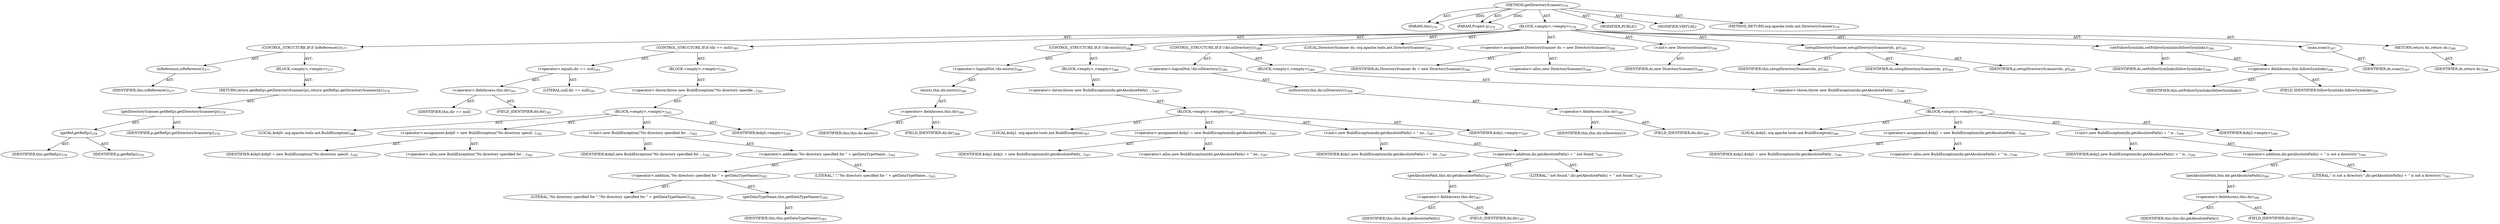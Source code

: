 digraph "getDirectoryScanner" {  
"111669149716" [label = <(METHOD,getDirectoryScanner)<SUB>376</SUB>> ]
"115964117010" [label = <(PARAM,this)<SUB>376</SUB>> ]
"115964117054" [label = <(PARAM,Project p)<SUB>376</SUB>> ]
"25769803820" [label = <(BLOCK,&lt;empty&gt;,&lt;empty&gt;)<SUB>376</SUB>> ]
"47244640280" [label = <(CONTROL_STRUCTURE,IF,if (isReference()))<SUB>377</SUB>> ]
"30064771268" [label = <(isReference,isReference())<SUB>377</SUB>> ]
"68719476782" [label = <(IDENTIFIER,this,isReference())<SUB>377</SUB>> ]
"25769803821" [label = <(BLOCK,&lt;empty&gt;,&lt;empty&gt;)<SUB>377</SUB>> ]
"146028888076" [label = <(RETURN,return getRef(p).getDirectoryScanner(p);,return getRef(p).getDirectoryScanner(p);)<SUB>378</SUB>> ]
"30064771269" [label = <(getDirectoryScanner,getRef(p).getDirectoryScanner(p))<SUB>378</SUB>> ]
"30064771270" [label = <(getRef,getRef(p))<SUB>378</SUB>> ]
"68719476783" [label = <(IDENTIFIER,this,getRef(p))<SUB>378</SUB>> ]
"68719476934" [label = <(IDENTIFIER,p,getRef(p))<SUB>378</SUB>> ]
"68719476935" [label = <(IDENTIFIER,p,getRef(p).getDirectoryScanner(p))<SUB>378</SUB>> ]
"47244640281" [label = <(CONTROL_STRUCTURE,IF,if (dir == null))<SUB>381</SUB>> ]
"30064771271" [label = <(&lt;operator&gt;.equals,dir == null)<SUB>381</SUB>> ]
"30064771272" [label = <(&lt;operator&gt;.fieldAccess,this.dir)<SUB>381</SUB>> ]
"68719476936" [label = <(IDENTIFIER,this,dir == null)> ]
"55834574899" [label = <(FIELD_IDENTIFIER,dir,dir)<SUB>381</SUB>> ]
"90194313227" [label = <(LITERAL,null,dir == null)<SUB>381</SUB>> ]
"25769803822" [label = <(BLOCK,&lt;empty&gt;,&lt;empty&gt;)<SUB>381</SUB>> ]
"30064771273" [label = <(&lt;operator&gt;.throw,throw new BuildException(&quot;No directory specifie...)<SUB>382</SUB>> ]
"25769803823" [label = <(BLOCK,&lt;empty&gt;,&lt;empty&gt;)<SUB>382</SUB>> ]
"94489280521" [label = <(LOCAL,$obj0: org.apache.tools.ant.BuildException)<SUB>382</SUB>> ]
"30064771274" [label = <(&lt;operator&gt;.assignment,$obj0 = new BuildException(&quot;No directory specif...)<SUB>382</SUB>> ]
"68719476937" [label = <(IDENTIFIER,$obj0,$obj0 = new BuildException(&quot;No directory specif...)<SUB>382</SUB>> ]
"30064771275" [label = <(&lt;operator&gt;.alloc,new BuildException(&quot;No directory specified for ...)<SUB>382</SUB>> ]
"30064771276" [label = <(&lt;init&gt;,new BuildException(&quot;No directory specified for ...)<SUB>382</SUB>> ]
"68719476938" [label = <(IDENTIFIER,$obj0,new BuildException(&quot;No directory specified for ...)<SUB>382</SUB>> ]
"30064771277" [label = <(&lt;operator&gt;.addition,&quot;No directory specified for &quot; + getDataTypeName...)<SUB>382</SUB>> ]
"30064771278" [label = <(&lt;operator&gt;.addition,&quot;No directory specified for &quot; + getDataTypeName())<SUB>382</SUB>> ]
"90194313228" [label = <(LITERAL,&quot;No directory specified for &quot;,&quot;No directory specified for &quot; + getDataTypeName())<SUB>382</SUB>> ]
"30064771279" [label = <(getDataTypeName,this.getDataTypeName())<SUB>383</SUB>> ]
"68719476784" [label = <(IDENTIFIER,this,this.getDataTypeName())<SUB>383</SUB>> ]
"90194313229" [label = <(LITERAL,&quot;.&quot;,&quot;No directory specified for &quot; + getDataTypeName...)<SUB>383</SUB>> ]
"68719476939" [label = <(IDENTIFIER,$obj0,&lt;empty&gt;)<SUB>382</SUB>> ]
"47244640282" [label = <(CONTROL_STRUCTURE,IF,if (!dir.exists()))<SUB>386</SUB>> ]
"30064771280" [label = <(&lt;operator&gt;.logicalNot,!dir.exists())<SUB>386</SUB>> ]
"30064771281" [label = <(exists,this.dir.exists())<SUB>386</SUB>> ]
"30064771282" [label = <(&lt;operator&gt;.fieldAccess,this.dir)<SUB>386</SUB>> ]
"68719476940" [label = <(IDENTIFIER,this,this.dir.exists())> ]
"55834574900" [label = <(FIELD_IDENTIFIER,dir,dir)<SUB>386</SUB>> ]
"25769803824" [label = <(BLOCK,&lt;empty&gt;,&lt;empty&gt;)<SUB>386</SUB>> ]
"30064771283" [label = <(&lt;operator&gt;.throw,throw new BuildException(dir.getAbsolutePath() ...)<SUB>387</SUB>> ]
"25769803825" [label = <(BLOCK,&lt;empty&gt;,&lt;empty&gt;)<SUB>387</SUB>> ]
"94489280522" [label = <(LOCAL,$obj1: org.apache.tools.ant.BuildException)<SUB>387</SUB>> ]
"30064771284" [label = <(&lt;operator&gt;.assignment,$obj1 = new BuildException(dir.getAbsolutePath(...)<SUB>387</SUB>> ]
"68719476941" [label = <(IDENTIFIER,$obj1,$obj1 = new BuildException(dir.getAbsolutePath(...)<SUB>387</SUB>> ]
"30064771285" [label = <(&lt;operator&gt;.alloc,new BuildException(dir.getAbsolutePath() + &quot; no...)<SUB>387</SUB>> ]
"30064771286" [label = <(&lt;init&gt;,new BuildException(dir.getAbsolutePath() + &quot; no...)<SUB>387</SUB>> ]
"68719476942" [label = <(IDENTIFIER,$obj1,new BuildException(dir.getAbsolutePath() + &quot; no...)<SUB>387</SUB>> ]
"30064771287" [label = <(&lt;operator&gt;.addition,dir.getAbsolutePath() + &quot; not found.&quot;)<SUB>387</SUB>> ]
"30064771288" [label = <(getAbsolutePath,this.dir.getAbsolutePath())<SUB>387</SUB>> ]
"30064771289" [label = <(&lt;operator&gt;.fieldAccess,this.dir)<SUB>387</SUB>> ]
"68719476943" [label = <(IDENTIFIER,this,this.dir.getAbsolutePath())> ]
"55834574901" [label = <(FIELD_IDENTIFIER,dir,dir)<SUB>387</SUB>> ]
"90194313230" [label = <(LITERAL,&quot; not found.&quot;,dir.getAbsolutePath() + &quot; not found.&quot;)<SUB>387</SUB>> ]
"68719476944" [label = <(IDENTIFIER,$obj1,&lt;empty&gt;)<SUB>387</SUB>> ]
"47244640283" [label = <(CONTROL_STRUCTURE,IF,if (!dir.isDirectory()))<SUB>389</SUB>> ]
"30064771290" [label = <(&lt;operator&gt;.logicalNot,!dir.isDirectory())<SUB>389</SUB>> ]
"30064771291" [label = <(isDirectory,this.dir.isDirectory())<SUB>389</SUB>> ]
"30064771292" [label = <(&lt;operator&gt;.fieldAccess,this.dir)<SUB>389</SUB>> ]
"68719476945" [label = <(IDENTIFIER,this,this.dir.isDirectory())> ]
"55834574902" [label = <(FIELD_IDENTIFIER,dir,dir)<SUB>389</SUB>> ]
"25769803826" [label = <(BLOCK,&lt;empty&gt;,&lt;empty&gt;)<SUB>389</SUB>> ]
"30064771293" [label = <(&lt;operator&gt;.throw,throw new BuildException(dir.getAbsolutePath() ...)<SUB>390</SUB>> ]
"25769803827" [label = <(BLOCK,&lt;empty&gt;,&lt;empty&gt;)<SUB>390</SUB>> ]
"94489280523" [label = <(LOCAL,$obj2: org.apache.tools.ant.BuildException)<SUB>390</SUB>> ]
"30064771294" [label = <(&lt;operator&gt;.assignment,$obj2 = new BuildException(dir.getAbsolutePath(...)<SUB>390</SUB>> ]
"68719476946" [label = <(IDENTIFIER,$obj2,$obj2 = new BuildException(dir.getAbsolutePath(...)<SUB>390</SUB>> ]
"30064771295" [label = <(&lt;operator&gt;.alloc,new BuildException(dir.getAbsolutePath() + &quot; is...)<SUB>390</SUB>> ]
"30064771296" [label = <(&lt;init&gt;,new BuildException(dir.getAbsolutePath() + &quot; is...)<SUB>390</SUB>> ]
"68719476947" [label = <(IDENTIFIER,$obj2,new BuildException(dir.getAbsolutePath() + &quot; is...)<SUB>390</SUB>> ]
"30064771297" [label = <(&lt;operator&gt;.addition,dir.getAbsolutePath() + &quot; is not a directory.&quot;)<SUB>390</SUB>> ]
"30064771298" [label = <(getAbsolutePath,this.dir.getAbsolutePath())<SUB>390</SUB>> ]
"30064771299" [label = <(&lt;operator&gt;.fieldAccess,this.dir)<SUB>390</SUB>> ]
"68719476948" [label = <(IDENTIFIER,this,this.dir.getAbsolutePath())> ]
"55834574903" [label = <(FIELD_IDENTIFIER,dir,dir)<SUB>390</SUB>> ]
"90194313231" [label = <(LITERAL,&quot; is not a directory.&quot;,dir.getAbsolutePath() + &quot; is not a directory.&quot;)<SUB>391</SUB>> ]
"68719476949" [label = <(IDENTIFIER,$obj2,&lt;empty&gt;)<SUB>390</SUB>> ]
"94489280524" [label = <(LOCAL,DirectoryScanner ds: org.apache.tools.ant.DirectoryScanner)<SUB>394</SUB>> ]
"30064771300" [label = <(&lt;operator&gt;.assignment,DirectoryScanner ds = new DirectoryScanner())<SUB>394</SUB>> ]
"68719476950" [label = <(IDENTIFIER,ds,DirectoryScanner ds = new DirectoryScanner())<SUB>394</SUB>> ]
"30064771301" [label = <(&lt;operator&gt;.alloc,new DirectoryScanner())<SUB>394</SUB>> ]
"30064771302" [label = <(&lt;init&gt;,new DirectoryScanner())<SUB>394</SUB>> ]
"68719476951" [label = <(IDENTIFIER,ds,new DirectoryScanner())<SUB>394</SUB>> ]
"30064771303" [label = <(setupDirectoryScanner,setupDirectoryScanner(ds, p))<SUB>395</SUB>> ]
"68719476785" [label = <(IDENTIFIER,this,setupDirectoryScanner(ds, p))<SUB>395</SUB>> ]
"68719476952" [label = <(IDENTIFIER,ds,setupDirectoryScanner(ds, p))<SUB>395</SUB>> ]
"68719476953" [label = <(IDENTIFIER,p,setupDirectoryScanner(ds, p))<SUB>395</SUB>> ]
"30064771304" [label = <(setFollowSymlinks,setFollowSymlinks(followSymlinks))<SUB>396</SUB>> ]
"68719476954" [label = <(IDENTIFIER,ds,setFollowSymlinks(followSymlinks))<SUB>396</SUB>> ]
"30064771305" [label = <(&lt;operator&gt;.fieldAccess,this.followSymlinks)<SUB>396</SUB>> ]
"68719476955" [label = <(IDENTIFIER,this,setFollowSymlinks(followSymlinks))> ]
"55834574904" [label = <(FIELD_IDENTIFIER,followSymlinks,followSymlinks)<SUB>396</SUB>> ]
"30064771306" [label = <(scan,scan())<SUB>397</SUB>> ]
"68719476956" [label = <(IDENTIFIER,ds,scan())<SUB>397</SUB>> ]
"146028888077" [label = <(RETURN,return ds;,return ds;)<SUB>398</SUB>> ]
"68719476957" [label = <(IDENTIFIER,ds,return ds;)<SUB>398</SUB>> ]
"133143986223" [label = <(MODIFIER,PUBLIC)> ]
"133143986224" [label = <(MODIFIER,VIRTUAL)> ]
"128849018900" [label = <(METHOD_RETURN,org.apache.tools.ant.DirectoryScanner)<SUB>376</SUB>> ]
  "111669149716" -> "115964117010"  [ label = "AST: "] 
  "111669149716" -> "115964117054"  [ label = "AST: "] 
  "111669149716" -> "25769803820"  [ label = "AST: "] 
  "111669149716" -> "133143986223"  [ label = "AST: "] 
  "111669149716" -> "133143986224"  [ label = "AST: "] 
  "111669149716" -> "128849018900"  [ label = "AST: "] 
  "25769803820" -> "47244640280"  [ label = "AST: "] 
  "25769803820" -> "47244640281"  [ label = "AST: "] 
  "25769803820" -> "47244640282"  [ label = "AST: "] 
  "25769803820" -> "47244640283"  [ label = "AST: "] 
  "25769803820" -> "94489280524"  [ label = "AST: "] 
  "25769803820" -> "30064771300"  [ label = "AST: "] 
  "25769803820" -> "30064771302"  [ label = "AST: "] 
  "25769803820" -> "30064771303"  [ label = "AST: "] 
  "25769803820" -> "30064771304"  [ label = "AST: "] 
  "25769803820" -> "30064771306"  [ label = "AST: "] 
  "25769803820" -> "146028888077"  [ label = "AST: "] 
  "47244640280" -> "30064771268"  [ label = "AST: "] 
  "47244640280" -> "25769803821"  [ label = "AST: "] 
  "30064771268" -> "68719476782"  [ label = "AST: "] 
  "25769803821" -> "146028888076"  [ label = "AST: "] 
  "146028888076" -> "30064771269"  [ label = "AST: "] 
  "30064771269" -> "30064771270"  [ label = "AST: "] 
  "30064771269" -> "68719476935"  [ label = "AST: "] 
  "30064771270" -> "68719476783"  [ label = "AST: "] 
  "30064771270" -> "68719476934"  [ label = "AST: "] 
  "47244640281" -> "30064771271"  [ label = "AST: "] 
  "47244640281" -> "25769803822"  [ label = "AST: "] 
  "30064771271" -> "30064771272"  [ label = "AST: "] 
  "30064771271" -> "90194313227"  [ label = "AST: "] 
  "30064771272" -> "68719476936"  [ label = "AST: "] 
  "30064771272" -> "55834574899"  [ label = "AST: "] 
  "25769803822" -> "30064771273"  [ label = "AST: "] 
  "30064771273" -> "25769803823"  [ label = "AST: "] 
  "25769803823" -> "94489280521"  [ label = "AST: "] 
  "25769803823" -> "30064771274"  [ label = "AST: "] 
  "25769803823" -> "30064771276"  [ label = "AST: "] 
  "25769803823" -> "68719476939"  [ label = "AST: "] 
  "30064771274" -> "68719476937"  [ label = "AST: "] 
  "30064771274" -> "30064771275"  [ label = "AST: "] 
  "30064771276" -> "68719476938"  [ label = "AST: "] 
  "30064771276" -> "30064771277"  [ label = "AST: "] 
  "30064771277" -> "30064771278"  [ label = "AST: "] 
  "30064771277" -> "90194313229"  [ label = "AST: "] 
  "30064771278" -> "90194313228"  [ label = "AST: "] 
  "30064771278" -> "30064771279"  [ label = "AST: "] 
  "30064771279" -> "68719476784"  [ label = "AST: "] 
  "47244640282" -> "30064771280"  [ label = "AST: "] 
  "47244640282" -> "25769803824"  [ label = "AST: "] 
  "30064771280" -> "30064771281"  [ label = "AST: "] 
  "30064771281" -> "30064771282"  [ label = "AST: "] 
  "30064771282" -> "68719476940"  [ label = "AST: "] 
  "30064771282" -> "55834574900"  [ label = "AST: "] 
  "25769803824" -> "30064771283"  [ label = "AST: "] 
  "30064771283" -> "25769803825"  [ label = "AST: "] 
  "25769803825" -> "94489280522"  [ label = "AST: "] 
  "25769803825" -> "30064771284"  [ label = "AST: "] 
  "25769803825" -> "30064771286"  [ label = "AST: "] 
  "25769803825" -> "68719476944"  [ label = "AST: "] 
  "30064771284" -> "68719476941"  [ label = "AST: "] 
  "30064771284" -> "30064771285"  [ label = "AST: "] 
  "30064771286" -> "68719476942"  [ label = "AST: "] 
  "30064771286" -> "30064771287"  [ label = "AST: "] 
  "30064771287" -> "30064771288"  [ label = "AST: "] 
  "30064771287" -> "90194313230"  [ label = "AST: "] 
  "30064771288" -> "30064771289"  [ label = "AST: "] 
  "30064771289" -> "68719476943"  [ label = "AST: "] 
  "30064771289" -> "55834574901"  [ label = "AST: "] 
  "47244640283" -> "30064771290"  [ label = "AST: "] 
  "47244640283" -> "25769803826"  [ label = "AST: "] 
  "30064771290" -> "30064771291"  [ label = "AST: "] 
  "30064771291" -> "30064771292"  [ label = "AST: "] 
  "30064771292" -> "68719476945"  [ label = "AST: "] 
  "30064771292" -> "55834574902"  [ label = "AST: "] 
  "25769803826" -> "30064771293"  [ label = "AST: "] 
  "30064771293" -> "25769803827"  [ label = "AST: "] 
  "25769803827" -> "94489280523"  [ label = "AST: "] 
  "25769803827" -> "30064771294"  [ label = "AST: "] 
  "25769803827" -> "30064771296"  [ label = "AST: "] 
  "25769803827" -> "68719476949"  [ label = "AST: "] 
  "30064771294" -> "68719476946"  [ label = "AST: "] 
  "30064771294" -> "30064771295"  [ label = "AST: "] 
  "30064771296" -> "68719476947"  [ label = "AST: "] 
  "30064771296" -> "30064771297"  [ label = "AST: "] 
  "30064771297" -> "30064771298"  [ label = "AST: "] 
  "30064771297" -> "90194313231"  [ label = "AST: "] 
  "30064771298" -> "30064771299"  [ label = "AST: "] 
  "30064771299" -> "68719476948"  [ label = "AST: "] 
  "30064771299" -> "55834574903"  [ label = "AST: "] 
  "30064771300" -> "68719476950"  [ label = "AST: "] 
  "30064771300" -> "30064771301"  [ label = "AST: "] 
  "30064771302" -> "68719476951"  [ label = "AST: "] 
  "30064771303" -> "68719476785"  [ label = "AST: "] 
  "30064771303" -> "68719476952"  [ label = "AST: "] 
  "30064771303" -> "68719476953"  [ label = "AST: "] 
  "30064771304" -> "68719476954"  [ label = "AST: "] 
  "30064771304" -> "30064771305"  [ label = "AST: "] 
  "30064771305" -> "68719476955"  [ label = "AST: "] 
  "30064771305" -> "55834574904"  [ label = "AST: "] 
  "30064771306" -> "68719476956"  [ label = "AST: "] 
  "146028888077" -> "68719476957"  [ label = "AST: "] 
  "111669149716" -> "115964117010"  [ label = "DDG: "] 
  "111669149716" -> "115964117054"  [ label = "DDG: "] 
}
